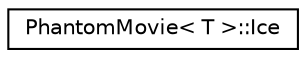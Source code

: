 digraph "Graphical Class Hierarchy"
{
  edge [fontname="Helvetica",fontsize="10",labelfontname="Helvetica",labelfontsize="10"];
  node [fontname="Helvetica",fontsize="10",shape=record];
  rankdir="LR";
  Node0 [label="PhantomMovie\< T \>::Ice",height=0.2,width=0.4,color="black", fillcolor="white", style="filled",URL="$structPhantomMovie_1_1Ice.html"];
}
